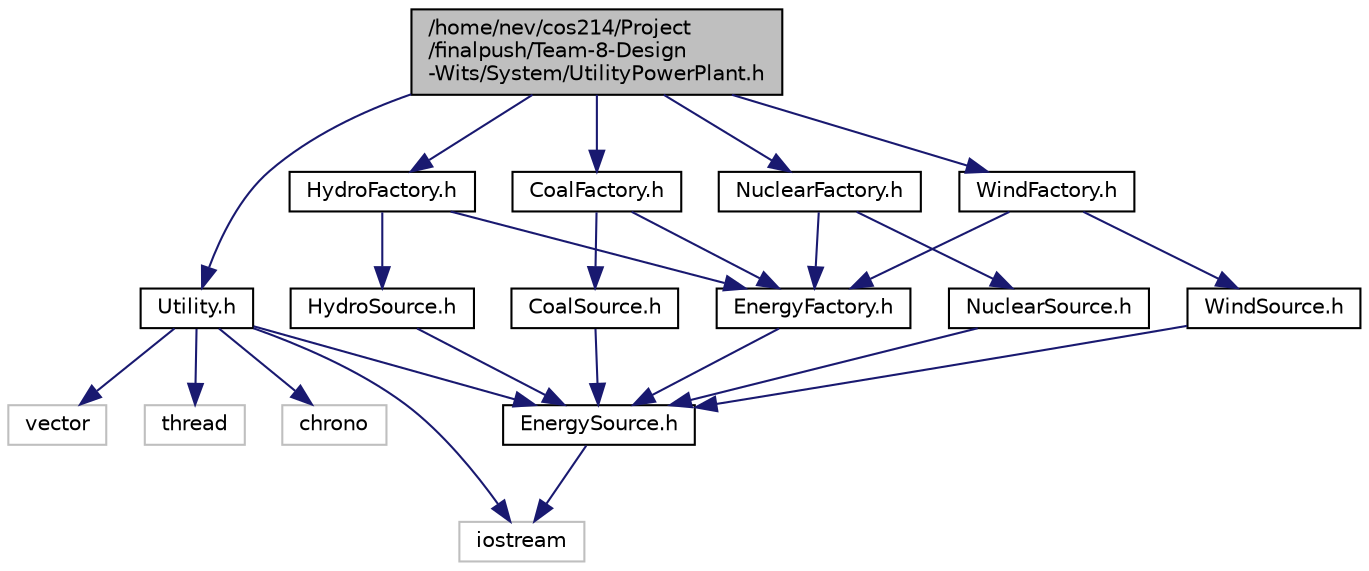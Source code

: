 digraph "/home/nev/cos214/Project/finalpush/Team-8-Design-Wits/System/UtilityPowerPlant.h"
{
 // LATEX_PDF_SIZE
  edge [fontname="Helvetica",fontsize="10",labelfontname="Helvetica",labelfontsize="10"];
  node [fontname="Helvetica",fontsize="10",shape=record];
  Node1 [label="/home/nev/cos214/Project\l/finalpush/Team-8-Design\l-Wits/System/UtilityPowerPlant.h",height=0.2,width=0.4,color="black", fillcolor="grey75", style="filled", fontcolor="black",tooltip="The header file for the UtilityPowerPlant class."];
  Node1 -> Node2 [color="midnightblue",fontsize="10",style="solid"];
  Node2 [label="Utility.h",height=0.2,width=0.4,color="black", fillcolor="white", style="filled",URL="$Utility_8h.html",tooltip="The header file for the Utility class, interface for the utilities."];
  Node2 -> Node3 [color="midnightblue",fontsize="10",style="solid"];
  Node3 [label="iostream",height=0.2,width=0.4,color="grey75", fillcolor="white", style="filled",tooltip=" "];
  Node2 -> Node4 [color="midnightblue",fontsize="10",style="solid"];
  Node4 [label="thread",height=0.2,width=0.4,color="grey75", fillcolor="white", style="filled",tooltip=" "];
  Node2 -> Node5 [color="midnightblue",fontsize="10",style="solid"];
  Node5 [label="chrono",height=0.2,width=0.4,color="grey75", fillcolor="white", style="filled",tooltip=" "];
  Node2 -> Node6 [color="midnightblue",fontsize="10",style="solid"];
  Node6 [label="vector",height=0.2,width=0.4,color="grey75", fillcolor="white", style="filled",tooltip=" "];
  Node2 -> Node7 [color="midnightblue",fontsize="10",style="solid"];
  Node7 [label="EnergySource.h",height=0.2,width=0.4,color="black", fillcolor="white", style="filled",URL="$EnergySource_8h.html",tooltip="The header file for the EnergySource class."];
  Node7 -> Node3 [color="midnightblue",fontsize="10",style="solid"];
  Node1 -> Node8 [color="midnightblue",fontsize="10",style="solid"];
  Node8 [label="WindFactory.h",height=0.2,width=0.4,color="black", fillcolor="white", style="filled",URL="$WindFactory_8h.html",tooltip="The header file for the WindFactory class."];
  Node8 -> Node9 [color="midnightblue",fontsize="10",style="solid"];
  Node9 [label="EnergyFactory.h",height=0.2,width=0.4,color="black", fillcolor="white", style="filled",URL="$EnergyFactory_8h.html",tooltip="The header file for the EnergyFactory class."];
  Node9 -> Node7 [color="midnightblue",fontsize="10",style="solid"];
  Node8 -> Node10 [color="midnightblue",fontsize="10",style="solid"];
  Node10 [label="WindSource.h",height=0.2,width=0.4,color="black", fillcolor="white", style="filled",URL="$WindSource_8h.html",tooltip="The header file for the WindSource class."];
  Node10 -> Node7 [color="midnightblue",fontsize="10",style="solid"];
  Node1 -> Node11 [color="midnightblue",fontsize="10",style="solid"];
  Node11 [label="HydroFactory.h",height=0.2,width=0.4,color="black", fillcolor="white", style="filled",URL="$HydroFactory_8h.html",tooltip="The header file for the HydroFactory class."];
  Node11 -> Node9 [color="midnightblue",fontsize="10",style="solid"];
  Node11 -> Node12 [color="midnightblue",fontsize="10",style="solid"];
  Node12 [label="HydroSource.h",height=0.2,width=0.4,color="black", fillcolor="white", style="filled",URL="$HydroSource_8h.html",tooltip="The header file for the HydroSource class."];
  Node12 -> Node7 [color="midnightblue",fontsize="10",style="solid"];
  Node1 -> Node13 [color="midnightblue",fontsize="10",style="solid"];
  Node13 [label="CoalFactory.h",height=0.2,width=0.4,color="black", fillcolor="white", style="filled",URL="$CoalFactory_8h.html",tooltip="The header file for the CoalFactory class."];
  Node13 -> Node9 [color="midnightblue",fontsize="10",style="solid"];
  Node13 -> Node14 [color="midnightblue",fontsize="10",style="solid"];
  Node14 [label="CoalSource.h",height=0.2,width=0.4,color="black", fillcolor="white", style="filled",URL="$CoalSource_8h.html",tooltip="The header file for the CoalSource class."];
  Node14 -> Node7 [color="midnightblue",fontsize="10",style="solid"];
  Node1 -> Node15 [color="midnightblue",fontsize="10",style="solid"];
  Node15 [label="NuclearFactory.h",height=0.2,width=0.4,color="black", fillcolor="white", style="filled",URL="$NuclearFactory_8h.html",tooltip="The header file for the NuclearFactory class."];
  Node15 -> Node9 [color="midnightblue",fontsize="10",style="solid"];
  Node15 -> Node16 [color="midnightblue",fontsize="10",style="solid"];
  Node16 [label="NuclearSource.h",height=0.2,width=0.4,color="black", fillcolor="white", style="filled",URL="$NuclearSource_8h.html",tooltip="The header file for the NuclearSource class."];
  Node16 -> Node7 [color="midnightblue",fontsize="10",style="solid"];
}
